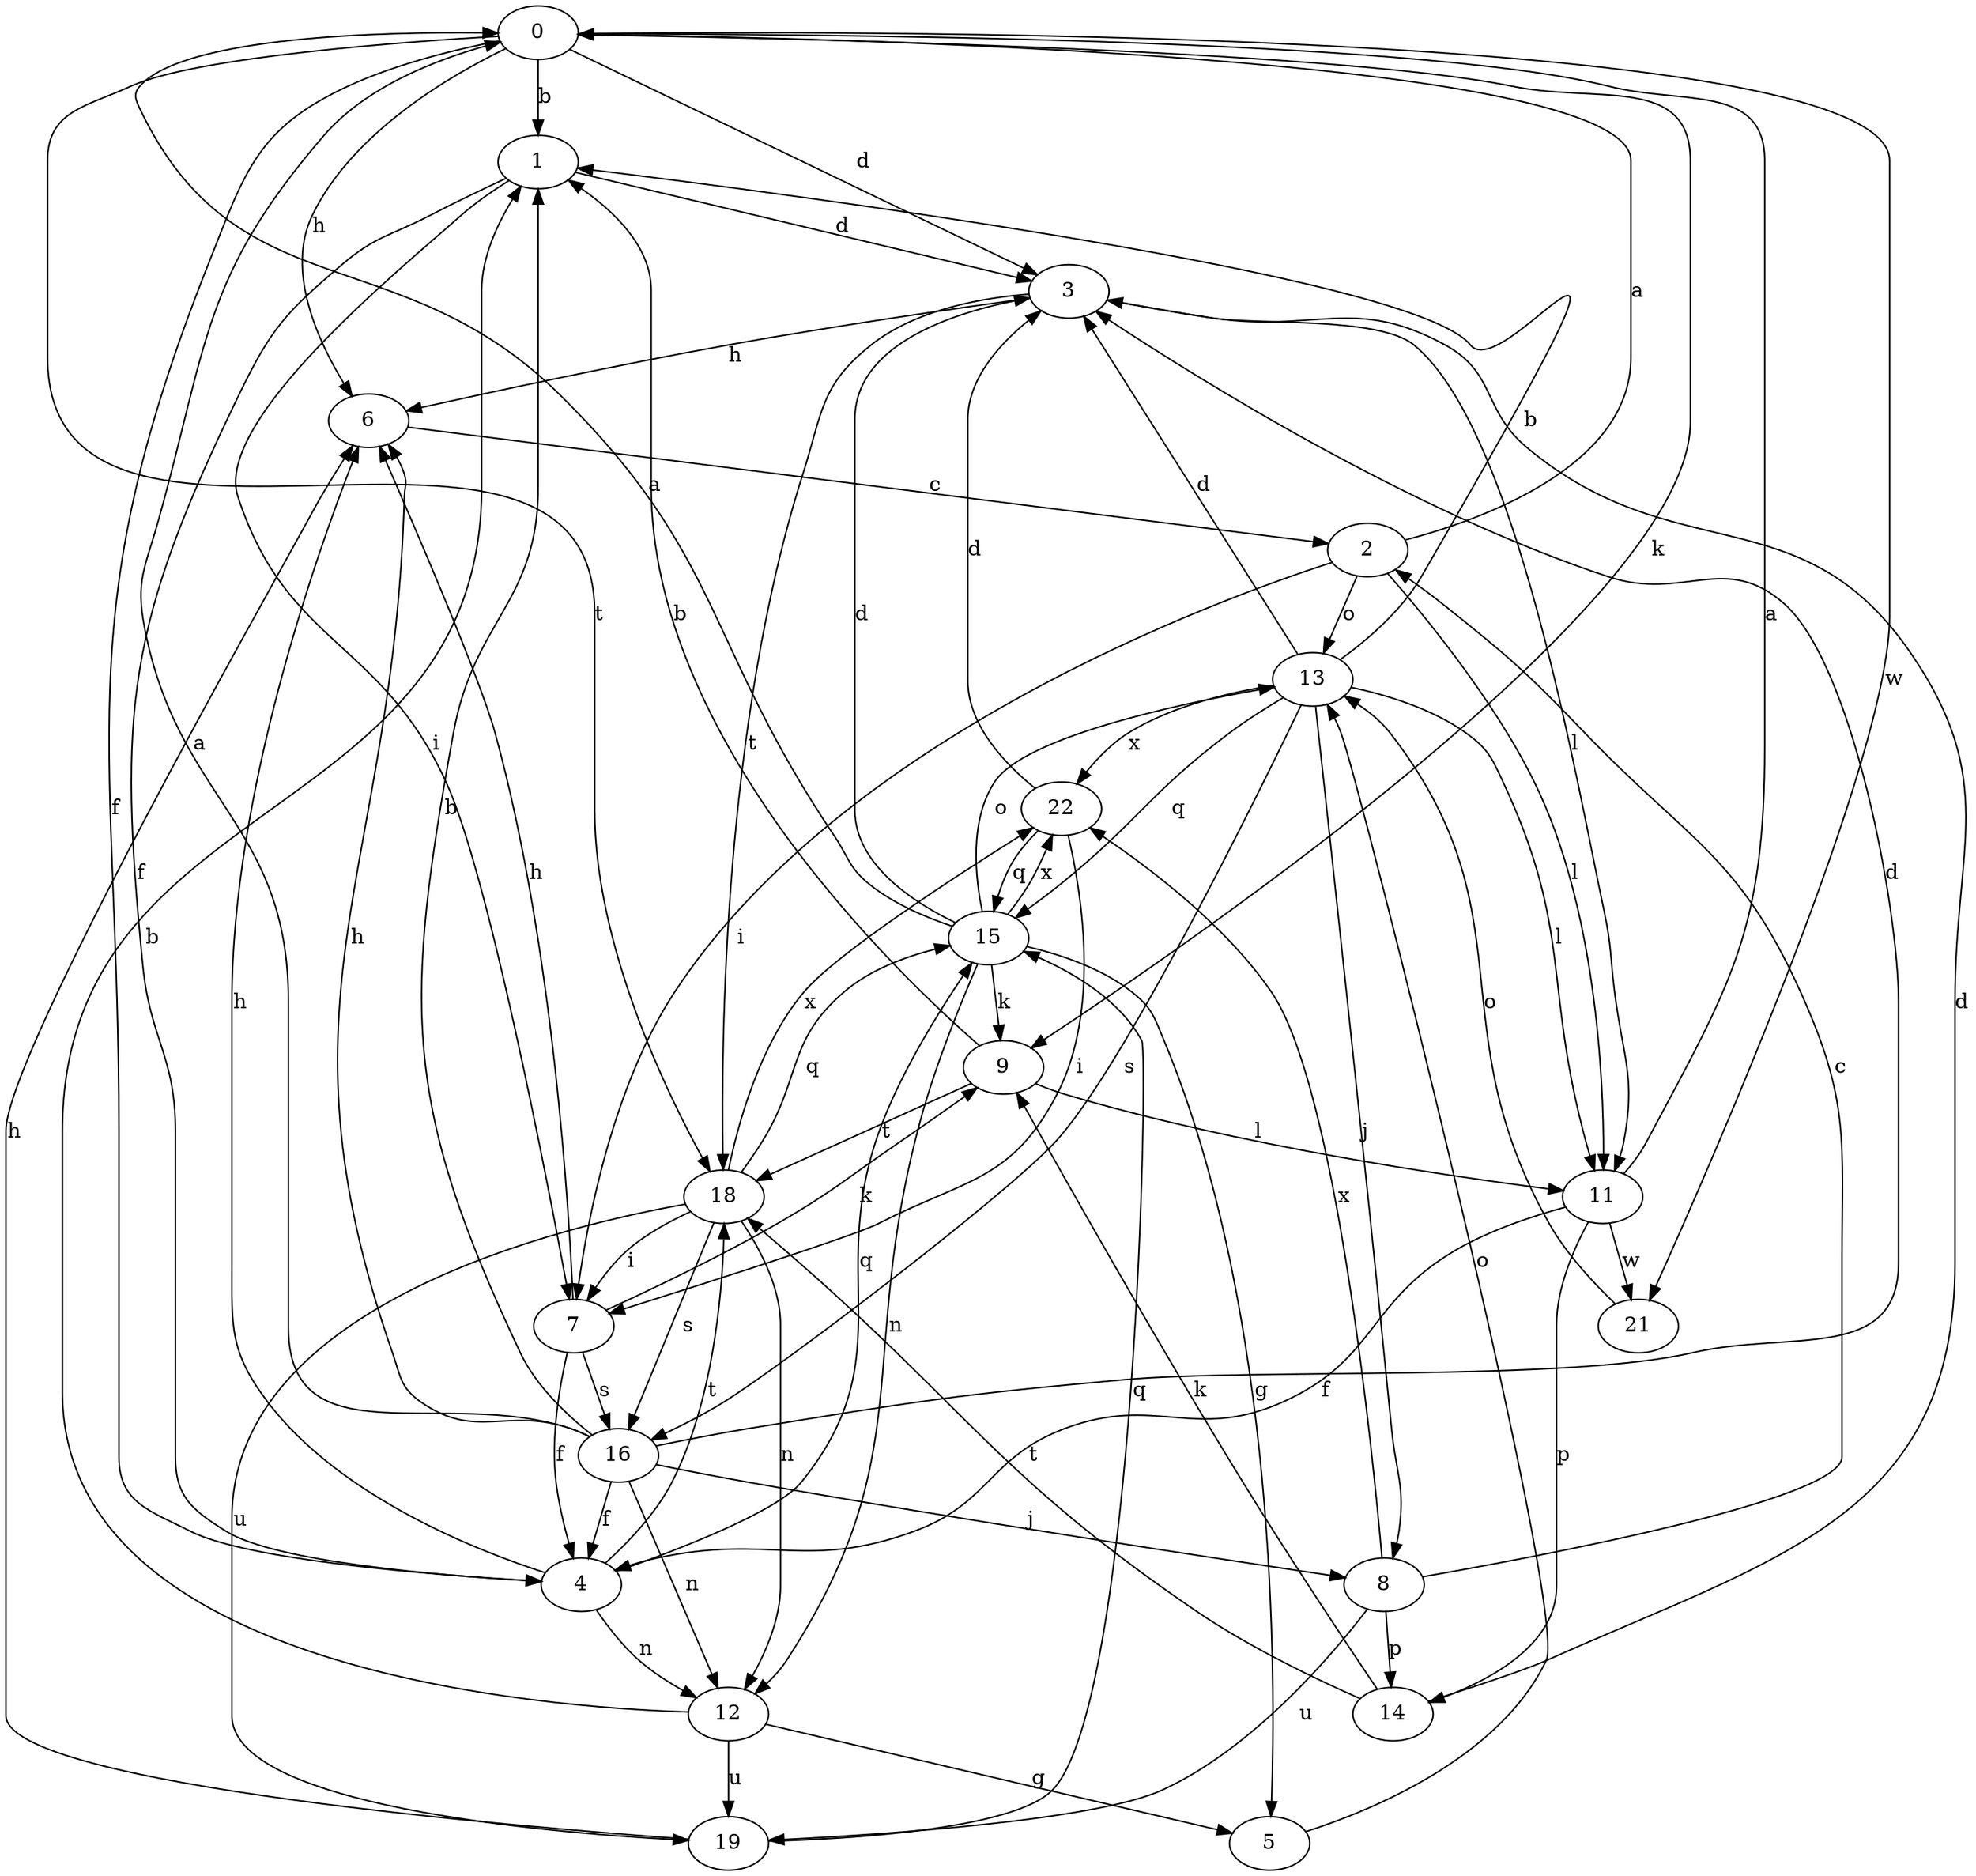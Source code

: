 strict digraph  {
0;
1;
2;
3;
4;
5;
6;
7;
8;
9;
11;
12;
13;
14;
15;
16;
18;
19;
21;
22;
0 -> 1  [label=b];
0 -> 3  [label=d];
0 -> 4  [label=f];
0 -> 6  [label=h];
0 -> 9  [label=k];
0 -> 18  [label=t];
0 -> 21  [label=w];
1 -> 3  [label=d];
1 -> 4  [label=f];
1 -> 7  [label=i];
2 -> 0  [label=a];
2 -> 7  [label=i];
2 -> 11  [label=l];
2 -> 13  [label=o];
3 -> 6  [label=h];
3 -> 11  [label=l];
3 -> 18  [label=t];
4 -> 6  [label=h];
4 -> 12  [label=n];
4 -> 15  [label=q];
4 -> 18  [label=t];
5 -> 13  [label=o];
6 -> 2  [label=c];
7 -> 4  [label=f];
7 -> 6  [label=h];
7 -> 9  [label=k];
7 -> 16  [label=s];
8 -> 2  [label=c];
8 -> 14  [label=p];
8 -> 19  [label=u];
8 -> 22  [label=x];
9 -> 1  [label=b];
9 -> 11  [label=l];
9 -> 18  [label=t];
11 -> 0  [label=a];
11 -> 4  [label=f];
11 -> 14  [label=p];
11 -> 21  [label=w];
12 -> 1  [label=b];
12 -> 5  [label=g];
12 -> 19  [label=u];
13 -> 1  [label=b];
13 -> 3  [label=d];
13 -> 8  [label=j];
13 -> 11  [label=l];
13 -> 15  [label=q];
13 -> 16  [label=s];
13 -> 22  [label=x];
14 -> 3  [label=d];
14 -> 9  [label=k];
14 -> 18  [label=t];
15 -> 0  [label=a];
15 -> 3  [label=d];
15 -> 5  [label=g];
15 -> 9  [label=k];
15 -> 12  [label=n];
15 -> 13  [label=o];
15 -> 22  [label=x];
16 -> 0  [label=a];
16 -> 1  [label=b];
16 -> 3  [label=d];
16 -> 4  [label=f];
16 -> 6  [label=h];
16 -> 8  [label=j];
16 -> 12  [label=n];
18 -> 7  [label=i];
18 -> 12  [label=n];
18 -> 15  [label=q];
18 -> 16  [label=s];
18 -> 19  [label=u];
18 -> 22  [label=x];
19 -> 6  [label=h];
19 -> 15  [label=q];
21 -> 13  [label=o];
22 -> 3  [label=d];
22 -> 7  [label=i];
22 -> 15  [label=q];
}

